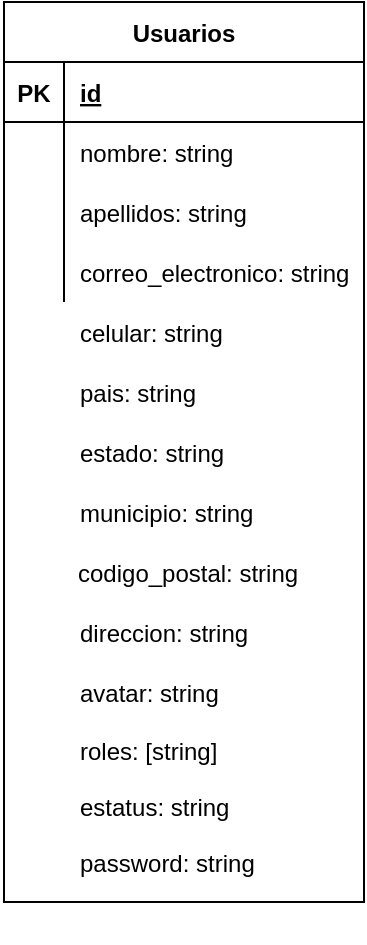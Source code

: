 <mxfile version="14.4.9" type="github">
  <diagram name="Page-1" id="e56a1550-8fbb-45ad-956c-1786394a9013">
    <mxGraphModel dx="1364" dy="833" grid="1" gridSize="10" guides="1" tooltips="1" connect="1" arrows="1" fold="1" page="1" pageScale="1" pageWidth="1100" pageHeight="850" background="#ffffff" math="0" shadow="0">
      <root>
        <mxCell id="0" />
        <mxCell id="1" parent="0" />
        <mxCell id="BqsD8v3phepsJ8Mu287X-13" value="Usuarios" style="shape=table;startSize=30;container=1;collapsible=1;childLayout=tableLayout;fixedRows=1;rowLines=0;fontStyle=1;align=center;resizeLast=1;" vertex="1" parent="1">
          <mxGeometry x="320" y="60" width="180" height="450" as="geometry" />
        </mxCell>
        <mxCell id="BqsD8v3phepsJ8Mu287X-14" value="" style="shape=partialRectangle;collapsible=0;dropTarget=0;pointerEvents=0;fillColor=none;top=0;left=0;bottom=1;right=0;points=[[0,0.5],[1,0.5]];portConstraint=eastwest;" vertex="1" parent="BqsD8v3phepsJ8Mu287X-13">
          <mxGeometry y="30" width="180" height="30" as="geometry" />
        </mxCell>
        <mxCell id="BqsD8v3phepsJ8Mu287X-15" value="PK" style="shape=partialRectangle;connectable=0;fillColor=none;top=0;left=0;bottom=0;right=0;fontStyle=1;overflow=hidden;" vertex="1" parent="BqsD8v3phepsJ8Mu287X-14">
          <mxGeometry width="30" height="30" as="geometry" />
        </mxCell>
        <mxCell id="BqsD8v3phepsJ8Mu287X-16" value="id" style="shape=partialRectangle;connectable=0;fillColor=none;top=0;left=0;bottom=0;right=0;align=left;spacingLeft=6;fontStyle=5;overflow=hidden;" vertex="1" parent="BqsD8v3phepsJ8Mu287X-14">
          <mxGeometry x="30" width="150" height="30" as="geometry" />
        </mxCell>
        <mxCell id="BqsD8v3phepsJ8Mu287X-17" value="" style="shape=partialRectangle;collapsible=0;dropTarget=0;pointerEvents=0;fillColor=none;top=0;left=0;bottom=0;right=0;points=[[0,0.5],[1,0.5]];portConstraint=eastwest;" vertex="1" parent="BqsD8v3phepsJ8Mu287X-13">
          <mxGeometry y="60" width="180" height="30" as="geometry" />
        </mxCell>
        <mxCell id="BqsD8v3phepsJ8Mu287X-18" value="" style="shape=partialRectangle;connectable=0;fillColor=none;top=0;left=0;bottom=0;right=0;editable=1;overflow=hidden;" vertex="1" parent="BqsD8v3phepsJ8Mu287X-17">
          <mxGeometry width="30" height="30" as="geometry" />
        </mxCell>
        <mxCell id="BqsD8v3phepsJ8Mu287X-19" value="nombre: string" style="shape=partialRectangle;connectable=0;fillColor=none;top=0;left=0;bottom=0;right=0;align=left;spacingLeft=6;overflow=hidden;" vertex="1" parent="BqsD8v3phepsJ8Mu287X-17">
          <mxGeometry x="30" width="150" height="30" as="geometry" />
        </mxCell>
        <mxCell id="BqsD8v3phepsJ8Mu287X-20" value="" style="shape=partialRectangle;collapsible=0;dropTarget=0;pointerEvents=0;fillColor=none;top=0;left=0;bottom=0;right=0;points=[[0,0.5],[1,0.5]];portConstraint=eastwest;" vertex="1" parent="BqsD8v3phepsJ8Mu287X-13">
          <mxGeometry y="90" width="180" height="30" as="geometry" />
        </mxCell>
        <mxCell id="BqsD8v3phepsJ8Mu287X-21" value="" style="shape=partialRectangle;connectable=0;fillColor=none;top=0;left=0;bottom=0;right=0;editable=1;overflow=hidden;" vertex="1" parent="BqsD8v3phepsJ8Mu287X-20">
          <mxGeometry width="30" height="30" as="geometry" />
        </mxCell>
        <mxCell id="BqsD8v3phepsJ8Mu287X-22" value="apellidos: string" style="shape=partialRectangle;connectable=0;fillColor=none;top=0;left=0;bottom=0;right=0;align=left;spacingLeft=6;overflow=hidden;" vertex="1" parent="BqsD8v3phepsJ8Mu287X-20">
          <mxGeometry x="30" width="150" height="30" as="geometry" />
        </mxCell>
        <mxCell id="BqsD8v3phepsJ8Mu287X-23" value="" style="shape=partialRectangle;collapsible=0;dropTarget=0;pointerEvents=0;fillColor=none;top=0;left=0;bottom=0;right=0;points=[[0,0.5],[1,0.5]];portConstraint=eastwest;" vertex="1" parent="BqsD8v3phepsJ8Mu287X-13">
          <mxGeometry y="120" width="180" height="30" as="geometry" />
        </mxCell>
        <mxCell id="BqsD8v3phepsJ8Mu287X-24" value="" style="shape=partialRectangle;connectable=0;fillColor=none;top=0;left=0;bottom=0;right=0;editable=1;overflow=hidden;" vertex="1" parent="BqsD8v3phepsJ8Mu287X-23">
          <mxGeometry width="30" height="30" as="geometry" />
        </mxCell>
        <mxCell id="BqsD8v3phepsJ8Mu287X-25" value="correo_electronico: string" style="shape=partialRectangle;connectable=0;fillColor=none;top=0;left=0;bottom=0;right=0;align=left;spacingLeft=6;overflow=hidden;" vertex="1" parent="BqsD8v3phepsJ8Mu287X-23">
          <mxGeometry x="30" width="150" height="30" as="geometry" />
        </mxCell>
        <mxCell id="BqsD8v3phepsJ8Mu287X-27" value="" style="shape=partialRectangle;collapsible=0;dropTarget=0;pointerEvents=0;fillColor=none;top=0;left=0;bottom=0;right=0;points=[[0,0.5],[1,0.5]];portConstraint=eastwest;" vertex="1" parent="1">
          <mxGeometry x="320" y="210" width="180" height="30" as="geometry" />
        </mxCell>
        <mxCell id="BqsD8v3phepsJ8Mu287X-28" value="" style="shape=partialRectangle;connectable=0;fillColor=none;top=0;left=0;bottom=0;right=0;editable=1;overflow=hidden;" vertex="1" parent="BqsD8v3phepsJ8Mu287X-27">
          <mxGeometry width="30" height="30" as="geometry" />
        </mxCell>
        <mxCell id="BqsD8v3phepsJ8Mu287X-29" value="celular: string" style="shape=partialRectangle;connectable=0;fillColor=none;top=0;left=0;bottom=0;right=0;align=left;spacingLeft=6;overflow=hidden;" vertex="1" parent="BqsD8v3phepsJ8Mu287X-27">
          <mxGeometry x="30" width="150" height="30" as="geometry" />
        </mxCell>
        <mxCell id="BqsD8v3phepsJ8Mu287X-30" value="" style="shape=partialRectangle;collapsible=0;dropTarget=0;pointerEvents=0;fillColor=none;top=0;left=0;bottom=0;right=0;points=[[0,0.5],[1,0.5]];portConstraint=eastwest;" vertex="1" parent="1">
          <mxGeometry x="320" y="240" width="180" height="30" as="geometry" />
        </mxCell>
        <mxCell id="BqsD8v3phepsJ8Mu287X-31" value="" style="shape=partialRectangle;connectable=0;fillColor=none;top=0;left=0;bottom=0;right=0;editable=1;overflow=hidden;" vertex="1" parent="BqsD8v3phepsJ8Mu287X-30">
          <mxGeometry width="30" height="30" as="geometry" />
        </mxCell>
        <mxCell id="BqsD8v3phepsJ8Mu287X-32" value="pais: string" style="shape=partialRectangle;connectable=0;fillColor=none;top=0;left=0;bottom=0;right=0;align=left;spacingLeft=6;overflow=hidden;" vertex="1" parent="BqsD8v3phepsJ8Mu287X-30">
          <mxGeometry x="30" width="150" height="30" as="geometry" />
        </mxCell>
        <mxCell id="BqsD8v3phepsJ8Mu287X-33" value="" style="shape=partialRectangle;collapsible=0;dropTarget=0;pointerEvents=0;fillColor=none;top=0;left=0;bottom=0;right=0;points=[[0,0.5],[1,0.5]];portConstraint=eastwest;" vertex="1" parent="1">
          <mxGeometry x="320" y="270" width="180" height="30" as="geometry" />
        </mxCell>
        <mxCell id="BqsD8v3phepsJ8Mu287X-34" value="" style="shape=partialRectangle;connectable=0;fillColor=none;top=0;left=0;bottom=0;right=0;editable=1;overflow=hidden;" vertex="1" parent="BqsD8v3phepsJ8Mu287X-33">
          <mxGeometry width="30" height="30" as="geometry" />
        </mxCell>
        <mxCell id="BqsD8v3phepsJ8Mu287X-35" value="estado: string" style="shape=partialRectangle;connectable=0;fillColor=none;top=0;left=0;bottom=0;right=0;align=left;spacingLeft=6;overflow=hidden;" vertex="1" parent="BqsD8v3phepsJ8Mu287X-33">
          <mxGeometry x="30" width="150" height="30" as="geometry" />
        </mxCell>
        <mxCell id="BqsD8v3phepsJ8Mu287X-36" value="" style="shape=partialRectangle;collapsible=0;dropTarget=0;pointerEvents=0;fillColor=none;top=0;left=0;bottom=0;right=0;points=[[0,0.5],[1,0.5]];portConstraint=eastwest;" vertex="1" parent="1">
          <mxGeometry x="320" y="300" width="180" height="30" as="geometry" />
        </mxCell>
        <mxCell id="BqsD8v3phepsJ8Mu287X-37" value="" style="shape=partialRectangle;connectable=0;fillColor=none;top=0;left=0;bottom=0;right=0;editable=1;overflow=hidden;" vertex="1" parent="BqsD8v3phepsJ8Mu287X-36">
          <mxGeometry width="30" height="30" as="geometry" />
        </mxCell>
        <mxCell id="BqsD8v3phepsJ8Mu287X-38" value="municipio: string" style="shape=partialRectangle;connectable=0;fillColor=none;top=0;left=0;bottom=0;right=0;align=left;spacingLeft=6;overflow=hidden;" vertex="1" parent="BqsD8v3phepsJ8Mu287X-36">
          <mxGeometry x="30" width="150" height="30" as="geometry" />
        </mxCell>
        <mxCell id="BqsD8v3phepsJ8Mu287X-39" value="" style="shape=partialRectangle;collapsible=0;dropTarget=0;pointerEvents=0;fillColor=none;top=0;left=0;bottom=0;right=0;points=[[0,0.5],[1,0.5]];portConstraint=eastwest;" vertex="1" parent="1">
          <mxGeometry x="319" y="330" width="180" height="30" as="geometry" />
        </mxCell>
        <mxCell id="BqsD8v3phepsJ8Mu287X-40" value="" style="shape=partialRectangle;connectable=0;fillColor=none;top=0;left=0;bottom=0;right=0;editable=1;overflow=hidden;" vertex="1" parent="BqsD8v3phepsJ8Mu287X-39">
          <mxGeometry width="30" height="30" as="geometry" />
        </mxCell>
        <mxCell id="BqsD8v3phepsJ8Mu287X-41" value="codigo_postal: string" style="shape=partialRectangle;connectable=0;fillColor=none;top=0;left=0;bottom=0;right=0;align=left;spacingLeft=6;overflow=hidden;" vertex="1" parent="BqsD8v3phepsJ8Mu287X-39">
          <mxGeometry x="30" width="150" height="30" as="geometry" />
        </mxCell>
        <mxCell id="BqsD8v3phepsJ8Mu287X-42" value="" style="shape=partialRectangle;collapsible=0;dropTarget=0;pointerEvents=0;fillColor=none;top=0;left=0;bottom=0;right=0;points=[[0,0.5],[1,0.5]];portConstraint=eastwest;" vertex="1" parent="1">
          <mxGeometry x="320" y="360" width="180" height="30" as="geometry" />
        </mxCell>
        <mxCell id="BqsD8v3phepsJ8Mu287X-43" value="" style="shape=partialRectangle;connectable=0;fillColor=none;top=0;left=0;bottom=0;right=0;editable=1;overflow=hidden;" vertex="1" parent="BqsD8v3phepsJ8Mu287X-42">
          <mxGeometry width="30" height="30" as="geometry" />
        </mxCell>
        <mxCell id="BqsD8v3phepsJ8Mu287X-44" value="direccion: string" style="shape=partialRectangle;connectable=0;fillColor=none;top=0;left=0;bottom=0;right=0;align=left;spacingLeft=6;overflow=hidden;" vertex="1" parent="BqsD8v3phepsJ8Mu287X-42">
          <mxGeometry x="30" width="150" height="30" as="geometry" />
        </mxCell>
        <mxCell id="BqsD8v3phepsJ8Mu287X-45" value="" style="shape=partialRectangle;collapsible=0;dropTarget=0;pointerEvents=0;fillColor=none;top=0;left=0;bottom=0;right=0;points=[[0,0.5],[1,0.5]];portConstraint=eastwest;" vertex="1" parent="1">
          <mxGeometry x="320" y="390" width="180" height="30" as="geometry" />
        </mxCell>
        <mxCell id="BqsD8v3phepsJ8Mu287X-46" value="" style="shape=partialRectangle;connectable=0;fillColor=none;top=0;left=0;bottom=0;right=0;editable=1;overflow=hidden;" vertex="1" parent="BqsD8v3phepsJ8Mu287X-45">
          <mxGeometry width="30" height="30" as="geometry" />
        </mxCell>
        <mxCell id="BqsD8v3phepsJ8Mu287X-47" value="avatar: string" style="shape=partialRectangle;connectable=0;fillColor=none;top=0;left=0;bottom=0;right=0;align=left;spacingLeft=6;overflow=hidden;" vertex="1" parent="BqsD8v3phepsJ8Mu287X-45">
          <mxGeometry x="30" width="150" height="30" as="geometry" />
        </mxCell>
        <mxCell id="BqsD8v3phepsJ8Mu287X-48" value="" style="shape=partialRectangle;collapsible=0;dropTarget=0;pointerEvents=0;fillColor=none;top=0;left=0;bottom=0;right=0;points=[[0,0.5],[1,0.5]];portConstraint=eastwest;" vertex="1" parent="1">
          <mxGeometry x="320" y="419" width="180" height="30" as="geometry" />
        </mxCell>
        <mxCell id="BqsD8v3phepsJ8Mu287X-49" value="" style="shape=partialRectangle;connectable=0;fillColor=none;top=0;left=0;bottom=0;right=0;editable=1;overflow=hidden;" vertex="1" parent="BqsD8v3phepsJ8Mu287X-48">
          <mxGeometry width="30" height="30" as="geometry" />
        </mxCell>
        <mxCell id="BqsD8v3phepsJ8Mu287X-50" value="roles: [string]" style="shape=partialRectangle;connectable=0;fillColor=none;top=0;left=0;bottom=0;right=0;align=left;spacingLeft=6;overflow=hidden;" vertex="1" parent="BqsD8v3phepsJ8Mu287X-48">
          <mxGeometry x="30" width="150" height="30" as="geometry" />
        </mxCell>
        <mxCell id="BqsD8v3phepsJ8Mu287X-51" value="" style="shape=partialRectangle;collapsible=0;dropTarget=0;pointerEvents=0;fillColor=none;top=0;left=0;bottom=0;right=0;points=[[0,0.5],[1,0.5]];portConstraint=eastwest;" vertex="1" parent="1">
          <mxGeometry x="320" y="447" width="180" height="30" as="geometry" />
        </mxCell>
        <mxCell id="BqsD8v3phepsJ8Mu287X-52" value="" style="shape=partialRectangle;connectable=0;fillColor=none;top=0;left=0;bottom=0;right=0;editable=1;overflow=hidden;" vertex="1" parent="BqsD8v3phepsJ8Mu287X-51">
          <mxGeometry width="30" height="30" as="geometry" />
        </mxCell>
        <mxCell id="BqsD8v3phepsJ8Mu287X-53" value="estatus: string" style="shape=partialRectangle;connectable=0;fillColor=none;top=0;left=0;bottom=0;right=0;align=left;spacingLeft=6;overflow=hidden;" vertex="1" parent="BqsD8v3phepsJ8Mu287X-51">
          <mxGeometry x="30" width="150" height="30" as="geometry" />
        </mxCell>
        <mxCell id="BqsD8v3phepsJ8Mu287X-54" value="" style="shape=partialRectangle;collapsible=0;dropTarget=0;pointerEvents=0;fillColor=none;top=0;left=0;bottom=0;right=0;points=[[0,0.5],[1,0.5]];portConstraint=eastwest;" vertex="1" parent="1">
          <mxGeometry x="320" y="475" width="180" height="30" as="geometry" />
        </mxCell>
        <mxCell id="BqsD8v3phepsJ8Mu287X-55" value="" style="shape=partialRectangle;connectable=0;fillColor=none;top=0;left=0;bottom=0;right=0;editable=1;overflow=hidden;" vertex="1" parent="BqsD8v3phepsJ8Mu287X-54">
          <mxGeometry width="30" height="30" as="geometry" />
        </mxCell>
        <mxCell id="BqsD8v3phepsJ8Mu287X-56" value="password: string" style="shape=partialRectangle;connectable=0;fillColor=none;top=0;left=0;bottom=0;right=0;align=left;spacingLeft=6;overflow=hidden;" vertex="1" parent="BqsD8v3phepsJ8Mu287X-54">
          <mxGeometry x="30" width="150" height="30" as="geometry" />
        </mxCell>
        <mxCell id="BqsD8v3phepsJ8Mu287X-57" value="" style="shape=partialRectangle;collapsible=0;dropTarget=0;pointerEvents=0;fillColor=none;top=0;left=0;bottom=0;right=0;points=[[0,0.5],[1,0.5]];portConstraint=eastwest;" vertex="1" parent="1">
          <mxGeometry x="320" y="500" width="180" height="30" as="geometry" />
        </mxCell>
        <mxCell id="BqsD8v3phepsJ8Mu287X-58" value="" style="shape=partialRectangle;connectable=0;fillColor=none;top=0;left=0;bottom=0;right=0;editable=1;overflow=hidden;" vertex="1" parent="BqsD8v3phepsJ8Mu287X-57">
          <mxGeometry width="30" height="30" as="geometry" />
        </mxCell>
      </root>
    </mxGraphModel>
  </diagram>
</mxfile>
